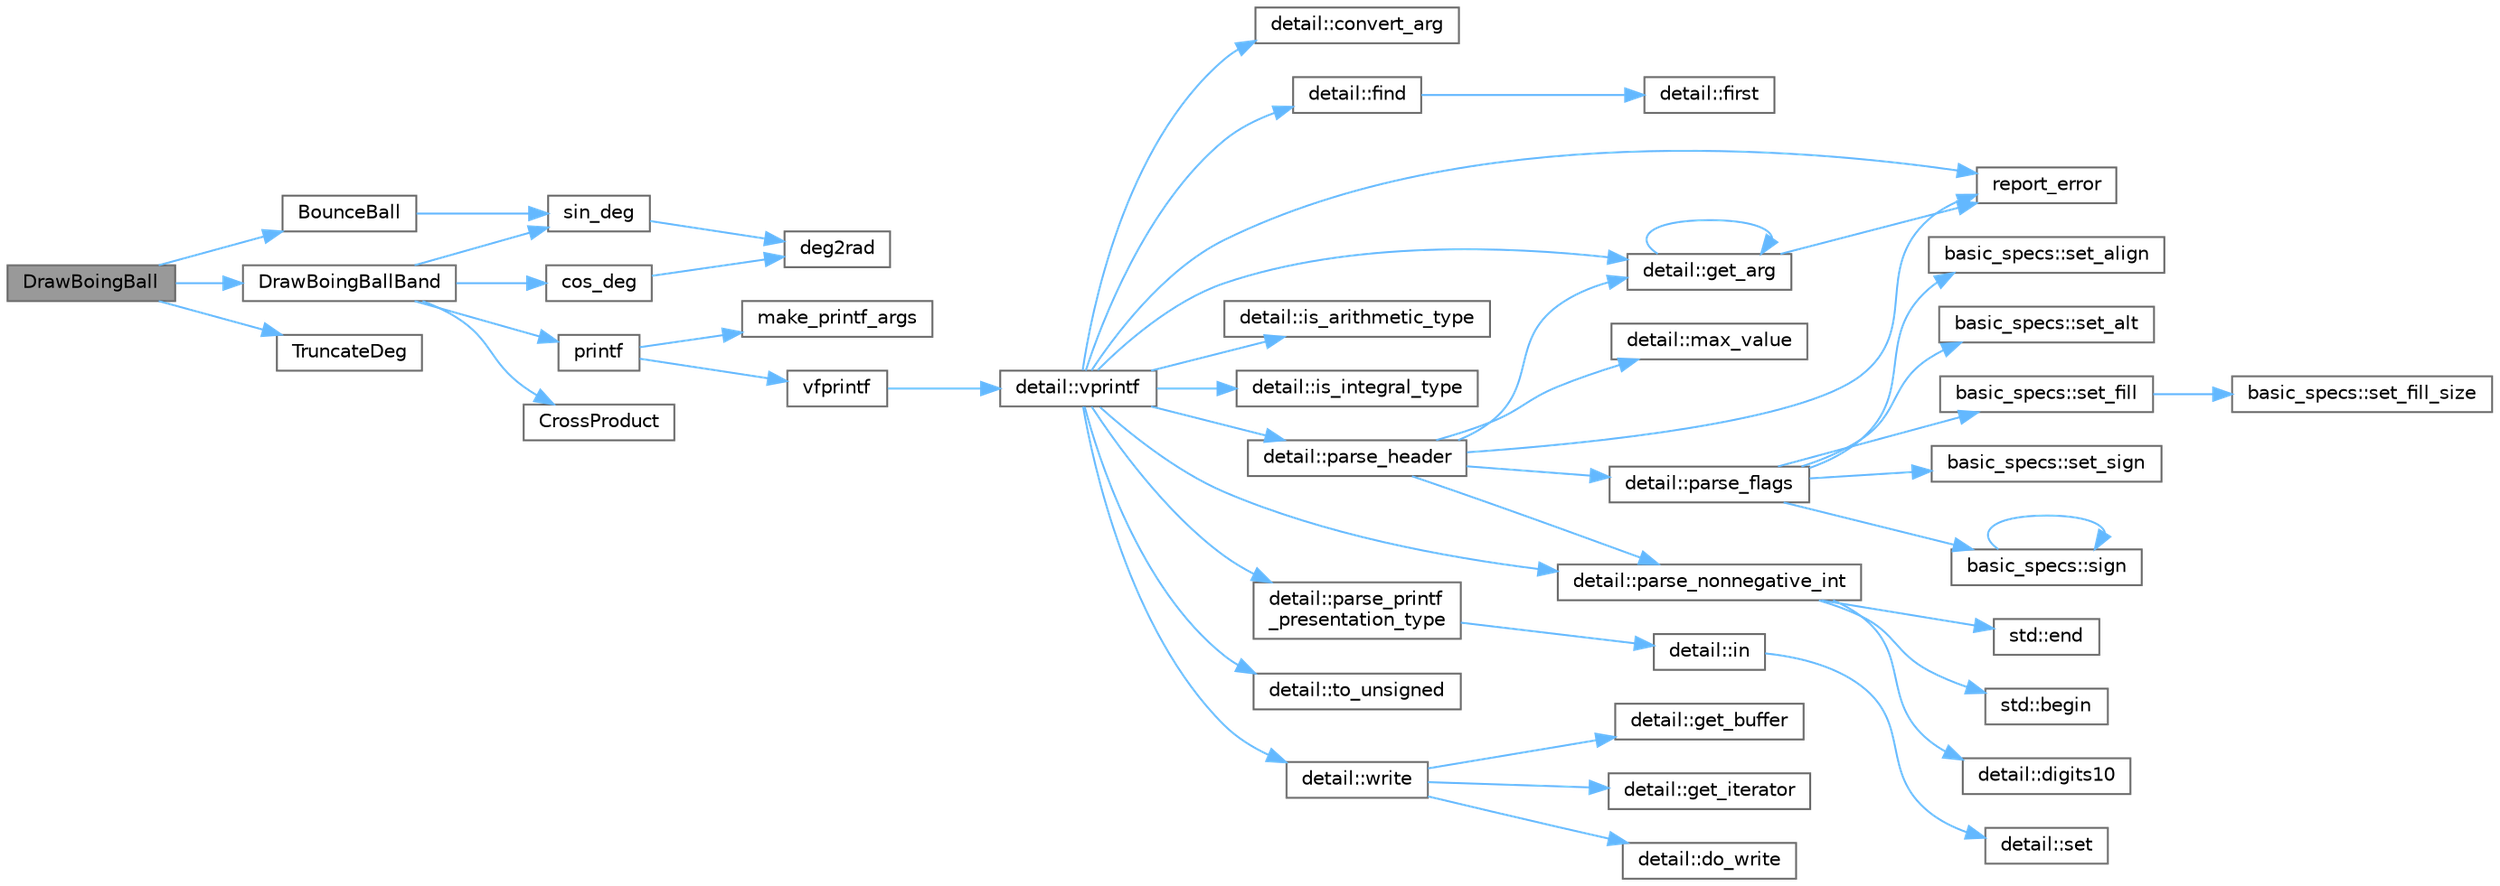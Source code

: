 digraph "DrawBoingBall"
{
 // LATEX_PDF_SIZE
  bgcolor="transparent";
  edge [fontname=Helvetica,fontsize=10,labelfontname=Helvetica,labelfontsize=10];
  node [fontname=Helvetica,fontsize=10,shape=box,height=0.2,width=0.4];
  rankdir="LR";
  Node1 [id="Node000001",label="DrawBoingBall",height=0.2,width=0.4,color="gray40", fillcolor="grey60", style="filled", fontcolor="black",tooltip=" "];
  Node1 -> Node2 [id="edge48_Node000001_Node000002",color="steelblue1",style="solid",tooltip=" "];
  Node2 [id="Node000002",label="BounceBall",height=0.2,width=0.4,color="grey40", fillcolor="white", style="filled",URL="$boing_8c.html#a5a5cbb3e7786a248a2dcf02777a98df5",tooltip=" "];
  Node2 -> Node3 [id="edge49_Node000002_Node000003",color="steelblue1",style="solid",tooltip=" "];
  Node3 [id="Node000003",label="sin_deg",height=0.2,width=0.4,color="grey40", fillcolor="white", style="filled",URL="$boing_8c.html#a5b090656aa7eb0a7d1bd2d0f0e7712e2",tooltip=" "];
  Node3 -> Node4 [id="edge50_Node000003_Node000004",color="steelblue1",style="solid",tooltip=" "];
  Node4 [id="Node000004",label="deg2rad",height=0.2,width=0.4,color="grey40", fillcolor="white", style="filled",URL="$boing_8c.html#a8012f8bd66798ffbdd27462c9f593a54",tooltip=" "];
  Node1 -> Node5 [id="edge51_Node000001_Node000005",color="steelblue1",style="solid",tooltip=" "];
  Node5 [id="Node000005",label="DrawBoingBallBand",height=0.2,width=0.4,color="grey40", fillcolor="white", style="filled",URL="$boing_8c.html#ad80d1d92135216bb8c1242fcce45545c",tooltip=" "];
  Node5 -> Node6 [id="edge52_Node000005_Node000006",color="steelblue1",style="solid",tooltip=" "];
  Node6 [id="Node000006",label="cos_deg",height=0.2,width=0.4,color="grey40", fillcolor="white", style="filled",URL="$boing_8c.html#ae4cbb93841df91680846fe983a6f1835",tooltip=" "];
  Node6 -> Node4 [id="edge53_Node000006_Node000004",color="steelblue1",style="solid",tooltip=" "];
  Node5 -> Node7 [id="edge54_Node000005_Node000007",color="steelblue1",style="solid",tooltip=" "];
  Node7 [id="Node000007",label="CrossProduct",height=0.2,width=0.4,color="grey40", fillcolor="white", style="filled",URL="$boing_8c.html#ab3fa148322b2d4aaa2ffe1e0008d5e55",tooltip=" "];
  Node5 -> Node8 [id="edge55_Node000005_Node000008",color="steelblue1",style="solid",tooltip=" "];
  Node8 [id="Node000008",label="printf",height=0.2,width=0.4,color="grey40", fillcolor="white", style="filled",URL="$printf_8h.html#aee3ed3a831f25f07e7be3919fff2203a",tooltip=" "];
  Node8 -> Node9 [id="edge56_Node000008_Node000009",color="steelblue1",style="solid",tooltip=" "];
  Node9 [id="Node000009",label="make_printf_args",height=0.2,width=0.4,color="grey40", fillcolor="white", style="filled",URL="$printf_8h.html#a27dcc0efcda04388971dbea3c875f122",tooltip=" "];
  Node8 -> Node10 [id="edge57_Node000008_Node000010",color="steelblue1",style="solid",tooltip=" "];
  Node10 [id="Node000010",label="vfprintf",height=0.2,width=0.4,color="grey40", fillcolor="white", style="filled",URL="$printf_8h.html#abb30aad964fc771fb52cf3ad88649df2",tooltip=" "];
  Node10 -> Node11 [id="edge58_Node000010_Node000011",color="steelblue1",style="solid",tooltip=" "];
  Node11 [id="Node000011",label="detail::vprintf",height=0.2,width=0.4,color="grey40", fillcolor="white", style="filled",URL="$namespacedetail.html#a1c8c2218e4c822aa8f743fb9c573717f",tooltip=" "];
  Node11 -> Node12 [id="edge59_Node000011_Node000012",color="steelblue1",style="solid",tooltip=" "];
  Node12 [id="Node000012",label="detail::convert_arg",height=0.2,width=0.4,color="grey40", fillcolor="white", style="filled",URL="$namespacedetail.html#a03c11572c9a664266d6925f327dec7f3",tooltip=" "];
  Node11 -> Node13 [id="edge60_Node000011_Node000013",color="steelblue1",style="solid",tooltip=" "];
  Node13 [id="Node000013",label="detail::find",height=0.2,width=0.4,color="grey40", fillcolor="white", style="filled",URL="$namespacedetail.html#a6b71952fab3dc32f3edb2c3e9811d8d9",tooltip=" "];
  Node13 -> Node14 [id="edge61_Node000013_Node000014",color="steelblue1",style="solid",tooltip=" "];
  Node14 [id="Node000014",label="detail::first",height=0.2,width=0.4,color="grey40", fillcolor="white", style="filled",URL="$namespacedetail.html#a02319a3deb124802b88b61f85987df5e",tooltip=" "];
  Node11 -> Node15 [id="edge62_Node000011_Node000015",color="steelblue1",style="solid",tooltip=" "];
  Node15 [id="Node000015",label="detail::get_arg",height=0.2,width=0.4,color="grey40", fillcolor="white", style="filled",URL="$namespacedetail.html#a342ef250e45bd09b2ef666b6fae1c355",tooltip=" "];
  Node15 -> Node15 [id="edge63_Node000015_Node000015",color="steelblue1",style="solid",tooltip=" "];
  Node15 -> Node16 [id="edge64_Node000015_Node000016",color="steelblue1",style="solid",tooltip=" "];
  Node16 [id="Node000016",label="report_error",height=0.2,width=0.4,color="grey40", fillcolor="white", style="filled",URL="$format-inl_8h.html#a5555893692b00b61b3886349332fd01f",tooltip=" "];
  Node11 -> Node17 [id="edge65_Node000011_Node000017",color="steelblue1",style="solid",tooltip=" "];
  Node17 [id="Node000017",label="detail::is_arithmetic_type",height=0.2,width=0.4,color="grey40", fillcolor="white", style="filled",URL="$namespacedetail.html#a802c50a56a3495fdab6020b375ba1389",tooltip=" "];
  Node11 -> Node18 [id="edge66_Node000011_Node000018",color="steelblue1",style="solid",tooltip=" "];
  Node18 [id="Node000018",label="detail::is_integral_type",height=0.2,width=0.4,color="grey40", fillcolor="white", style="filled",URL="$namespacedetail.html#a2a60f8d1bee41b803f43fc42b707b5d1",tooltip=" "];
  Node11 -> Node19 [id="edge67_Node000011_Node000019",color="steelblue1",style="solid",tooltip=" "];
  Node19 [id="Node000019",label="detail::parse_header",height=0.2,width=0.4,color="grey40", fillcolor="white", style="filled",URL="$namespacedetail.html#afc9d93e58b8edb8077f8bc8eee7f4035",tooltip=" "];
  Node19 -> Node15 [id="edge68_Node000019_Node000015",color="steelblue1",style="solid",tooltip=" "];
  Node19 -> Node20 [id="edge69_Node000019_Node000020",color="steelblue1",style="solid",tooltip=" "];
  Node20 [id="Node000020",label="detail::max_value",height=0.2,width=0.4,color="grey40", fillcolor="white", style="filled",URL="$namespacedetail.html#a45c2130c44ebe54179eafcee3cda2bfb",tooltip=" "];
  Node19 -> Node21 [id="edge70_Node000019_Node000021",color="steelblue1",style="solid",tooltip=" "];
  Node21 [id="Node000021",label="detail::parse_flags",height=0.2,width=0.4,color="grey40", fillcolor="white", style="filled",URL="$namespacedetail.html#a4213daed116a37e1767881da51238261",tooltip=" "];
  Node21 -> Node22 [id="edge71_Node000021_Node000022",color="steelblue1",style="solid",tooltip=" "];
  Node22 [id="Node000022",label="basic_specs::set_align",height=0.2,width=0.4,color="grey40", fillcolor="white", style="filled",URL="$classbasic__specs.html#ad73b6f854341aaabc744bf54e6ea6af6",tooltip=" "];
  Node21 -> Node23 [id="edge72_Node000021_Node000023",color="steelblue1",style="solid",tooltip=" "];
  Node23 [id="Node000023",label="basic_specs::set_alt",height=0.2,width=0.4,color="grey40", fillcolor="white", style="filled",URL="$classbasic__specs.html#a5f10314706a8a3d579f882f30d283b61",tooltip=" "];
  Node21 -> Node24 [id="edge73_Node000021_Node000024",color="steelblue1",style="solid",tooltip=" "];
  Node24 [id="Node000024",label="basic_specs::set_fill",height=0.2,width=0.4,color="grey40", fillcolor="white", style="filled",URL="$classbasic__specs.html#a1600987fb39fed5dfdac21b218061a9e",tooltip=" "];
  Node24 -> Node25 [id="edge74_Node000024_Node000025",color="steelblue1",style="solid",tooltip=" "];
  Node25 [id="Node000025",label="basic_specs::set_fill_size",height=0.2,width=0.4,color="grey40", fillcolor="white", style="filled",URL="$classbasic__specs.html#a4b36db5ad1e38169bd6653635d5e69cd",tooltip=" "];
  Node21 -> Node26 [id="edge75_Node000021_Node000026",color="steelblue1",style="solid",tooltip=" "];
  Node26 [id="Node000026",label="basic_specs::set_sign",height=0.2,width=0.4,color="grey40", fillcolor="white", style="filled",URL="$classbasic__specs.html#a7020ec66ba6918727e4102567c5c731a",tooltip=" "];
  Node21 -> Node27 [id="edge76_Node000021_Node000027",color="steelblue1",style="solid",tooltip=" "];
  Node27 [id="Node000027",label="basic_specs::sign",height=0.2,width=0.4,color="grey40", fillcolor="white", style="filled",URL="$classbasic__specs.html#a380e6ff33a8ae05e3ef479bf95696ad2",tooltip=" "];
  Node27 -> Node27 [id="edge77_Node000027_Node000027",color="steelblue1",style="solid",tooltip=" "];
  Node19 -> Node28 [id="edge78_Node000019_Node000028",color="steelblue1",style="solid",tooltip=" "];
  Node28 [id="Node000028",label="detail::parse_nonnegative_int",height=0.2,width=0.4,color="grey40", fillcolor="white", style="filled",URL="$namespacedetail.html#a338caba782225e115a9902d4d0835f5f",tooltip=" "];
  Node28 -> Node29 [id="edge79_Node000028_Node000029",color="steelblue1",style="solid",tooltip=" "];
  Node29 [id="Node000029",label="std::begin",height=0.2,width=0.4,color="grey40", fillcolor="white", style="filled",URL="$namespacestd.html#aec76fc52a775d29bc4058c8e1405045a",tooltip=" "];
  Node28 -> Node30 [id="edge80_Node000028_Node000030",color="steelblue1",style="solid",tooltip=" "];
  Node30 [id="Node000030",label="detail::digits10",height=0.2,width=0.4,color="grey40", fillcolor="white", style="filled",URL="$namespacedetail.html#a3a043db05db2d07deb2d98ba2d04b4eb",tooltip=" "];
  Node28 -> Node31 [id="edge81_Node000028_Node000031",color="steelblue1",style="solid",tooltip=" "];
  Node31 [id="Node000031",label="std::end",height=0.2,width=0.4,color="grey40", fillcolor="white", style="filled",URL="$namespacestd.html#a35f71a4c49ddf38bb590177e3a4b2598",tooltip=" "];
  Node19 -> Node16 [id="edge82_Node000019_Node000016",color="steelblue1",style="solid",tooltip=" "];
  Node11 -> Node28 [id="edge83_Node000011_Node000028",color="steelblue1",style="solid",tooltip=" "];
  Node11 -> Node32 [id="edge84_Node000011_Node000032",color="steelblue1",style="solid",tooltip=" "];
  Node32 [id="Node000032",label="detail::parse_printf\l_presentation_type",height=0.2,width=0.4,color="grey40", fillcolor="white", style="filled",URL="$namespacedetail.html#aa2cb095169b23e3a66260ad7078f44cc",tooltip=" "];
  Node32 -> Node33 [id="edge85_Node000032_Node000033",color="steelblue1",style="solid",tooltip=" "];
  Node33 [id="Node000033",label="detail::in",height=0.2,width=0.4,color="grey40", fillcolor="white", style="filled",URL="$namespacedetail.html#a52a5e2ed06c229dcf95ea5c46d48d05e",tooltip=" "];
  Node33 -> Node34 [id="edge86_Node000033_Node000034",color="steelblue1",style="solid",tooltip=" "];
  Node34 [id="Node000034",label="detail::set",height=0.2,width=0.4,color="grey40", fillcolor="white", style="filled",URL="$namespacedetail.html#ab484cd4186e1780becdc7f3118c29902",tooltip=" "];
  Node11 -> Node16 [id="edge87_Node000011_Node000016",color="steelblue1",style="solid",tooltip=" "];
  Node11 -> Node35 [id="edge88_Node000011_Node000035",color="steelblue1",style="solid",tooltip=" "];
  Node35 [id="Node000035",label="detail::to_unsigned",height=0.2,width=0.4,color="grey40", fillcolor="white", style="filled",URL="$namespacedetail.html#a4855e668246c731a97484efc329f2aac",tooltip=" "];
  Node11 -> Node36 [id="edge89_Node000011_Node000036",color="steelblue1",style="solid",tooltip=" "];
  Node36 [id="Node000036",label="detail::write",height=0.2,width=0.4,color="grey40", fillcolor="white", style="filled",URL="$namespacedetail.html#a29dacf26eedc9e3575fb57329a5ca0a3",tooltip=" "];
  Node36 -> Node37 [id="edge90_Node000036_Node000037",color="steelblue1",style="solid",tooltip=" "];
  Node37 [id="Node000037",label="detail::do_write",height=0.2,width=0.4,color="grey40", fillcolor="white", style="filled",URL="$namespacedetail.html#a5007cc441bd246a9096070c10d1ea683",tooltip=" "];
  Node36 -> Node38 [id="edge91_Node000036_Node000038",color="steelblue1",style="solid",tooltip=" "];
  Node38 [id="Node000038",label="detail::get_buffer",height=0.2,width=0.4,color="grey40", fillcolor="white", style="filled",URL="$namespacedetail.html#ad803bb19df422bc4c4f92d75c7564437",tooltip=" "];
  Node36 -> Node39 [id="edge92_Node000036_Node000039",color="steelblue1",style="solid",tooltip=" "];
  Node39 [id="Node000039",label="detail::get_iterator",height=0.2,width=0.4,color="grey40", fillcolor="white", style="filled",URL="$namespacedetail.html#a05e3e231207d3f28f83261c2e7ad2fe5",tooltip=" "];
  Node5 -> Node3 [id="edge93_Node000005_Node000003",color="steelblue1",style="solid",tooltip=" "];
  Node1 -> Node40 [id="edge94_Node000001_Node000040",color="steelblue1",style="solid",tooltip=" "];
  Node40 [id="Node000040",label="TruncateDeg",height=0.2,width=0.4,color="grey40", fillcolor="white", style="filled",URL="$boing_8c.html#a080dc55aae439523561bda8b86575b7f",tooltip=" "];
}
